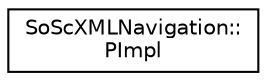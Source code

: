digraph "Graphical Class Hierarchy"
{
 // LATEX_PDF_SIZE
  edge [fontname="Helvetica",fontsize="10",labelfontname="Helvetica",labelfontsize="10"];
  node [fontname="Helvetica",fontsize="10",shape=record];
  rankdir="LR";
  Node0 [label="SoScXMLNavigation::\lPImpl",height=0.2,width=0.4,color="black", fillcolor="white", style="filled",URL="$classSoScXMLNavigation_1_1PImpl.html",tooltip=" "];
}
